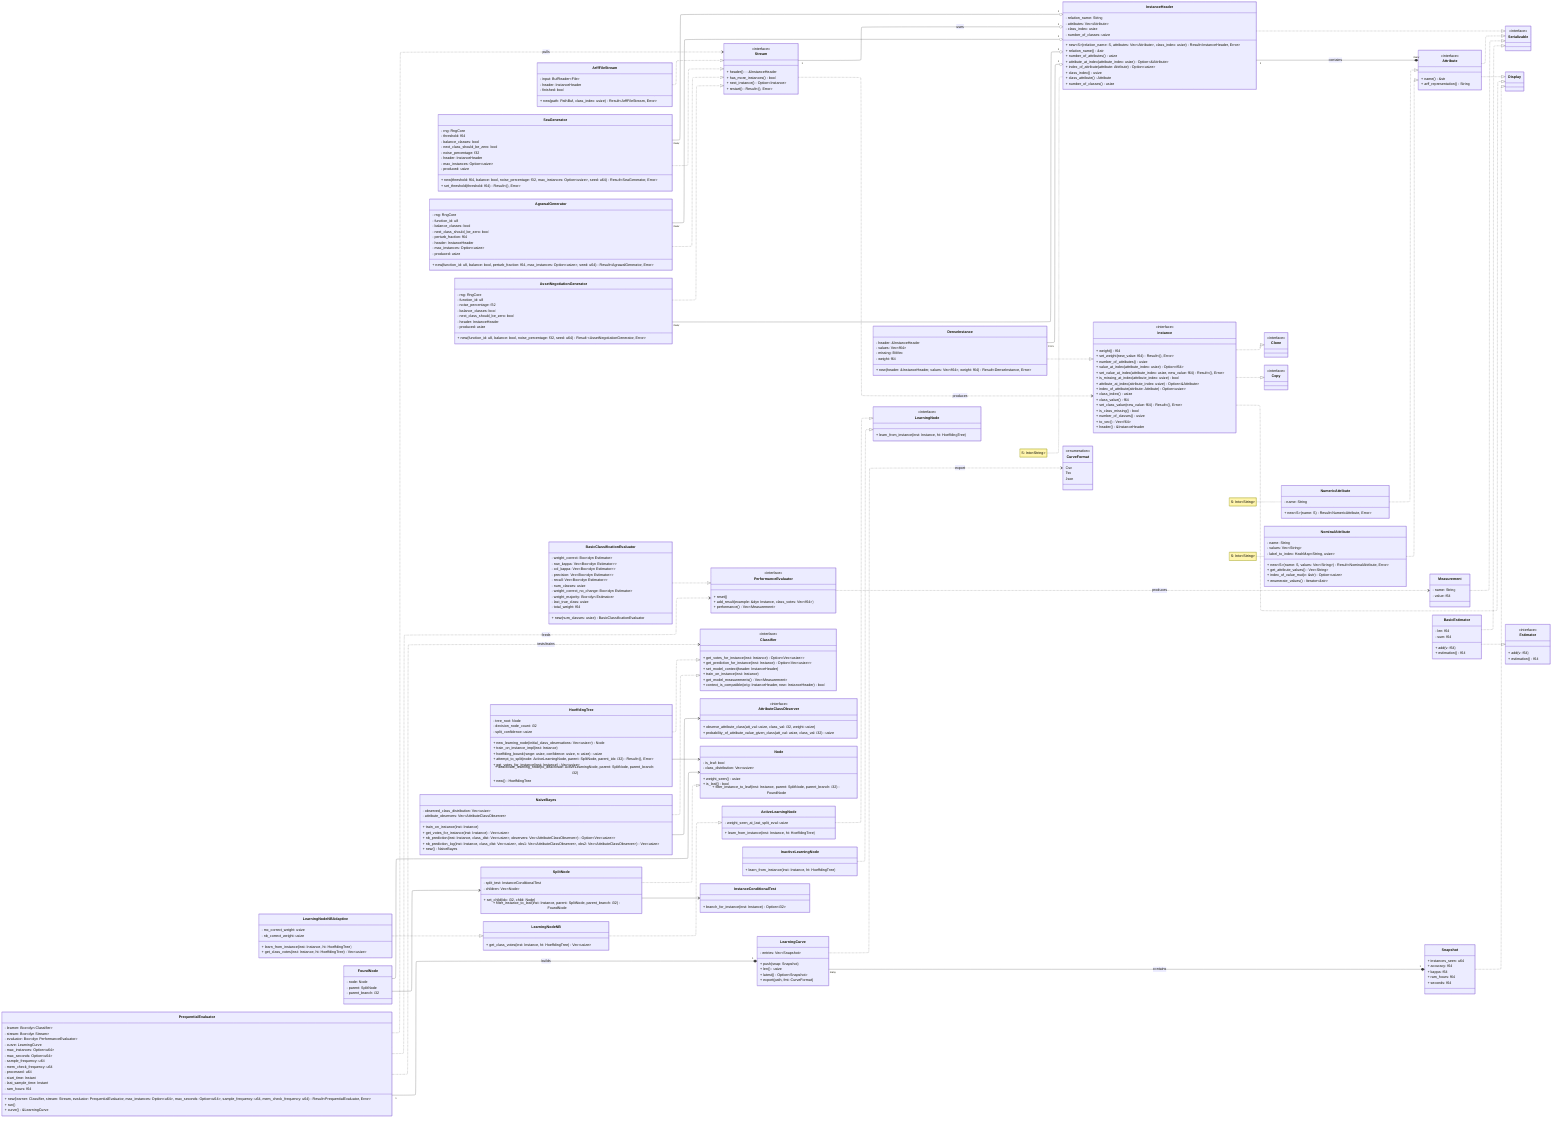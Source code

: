 ---
config:
  theme: default
  layout: elk
---
classDiagram

  %% Instances
  class InstanceHeader {
    - relation_name: String
    - attributes: Vec~Attribute~
    - class_index: usize
    - number_of_classes: usize

    + new~S~(relation_name: S, attributes: Vec~Attribute~, class_index: usize) Result~InstanceHeader, Error~
    + relation_name() &str
    + number_of_attributes() usize
    + attribute_at_index(attribute_index: usize) Option~&Attribute~
    + index_of_attribute(attribute: Attribute) Option~usize~
    + class_index() usize
    + class_attribute() Attribute
    + number_of_classes() usize
  }
  InstanceHeader ..|> Serializable
  InstanceHeader "1" --* "many" Attribute : contains
  note for InstanceHeader "S: Into<<x>String>"

  class Instance {
    <<interface>>
    + weight() f64
    + set_weight(new_value: f64) Result~&#40&#41, Error~

    + number_of_attributes() usize
    + value_at_index(attribute_index: usize) Option~f64~
    + set_value_at_index(attribute_index: usize, new_value: f64) Result~&#40&#41, Error~
    + is_missing_at_index(attribute_index: usize) bool

    + attribute_at_index(attribute_index: usize) Option~&Attribute~
    + index_of_attribute(attribute: Attribute) Option~usize~

    + class_index() usize
    + class_value() f64
    + set_class_value(new_value: f64) Result~&#40&#41, Error~
    + is_class_missing() bool
    + number_of_classes() usize

    + to_vec() Vec~f64~

    + header() &InstanceHeader
  }
  Instance ..|> Clone
  Instance ..|> Copy
  Instance ..|> Display

  class DenseInstance {
    - header: &InstanceHeader
    - values: Vec~f64~
    - missing: BitVec
    - weight: f64

    + new(header: &InstanceHeader, values: Vec~f64~, weight: f64) Result~DenseInstance, Error~
  }
  DenseInstance ..|> Instance
  DenseInstance "many" --o "1" InstanceHeader 


  %% Attributes
  class Attribute {
    <<interface>>

    + name() &str
    + arff_representation() String
  }
  note for NumericAttribute "S: Into<<x>String>"
  Attribute ..|> Serializable
  Attribute ..|> Display

  class NumericAttribute {
    - name: String
    + new~S~(name: S) Result~NumericAttribute, Error~
  }
  NumericAttribute ..|> Attribute

  class NominalAttribute {
    - name: String
    - values: Vec~String~
    - label_to_index: HashMap~String, usize~

    + new~S~(name: S, values: Vec~String~) Result~NominalAttribute, Error~
    + get_attribute_values() Vec~String~
    + index_of_value_mut(v: &str) Option~usize~
    + enumerate_values() Iterator~&str~
  }
  NominalAttribute ..|> Attribute
  note for NominalAttribute "S: Into<<x>String>"

  <<interface>> Serializable
  <<interface>> Copy
  <<interface>> Clone


  class Stream {
    <<interface>>
    + header(): &InstanceHeader
    + has_more_instances() bool
    + next_instance() Option~Instance~
    + restart() Result~&#40&#41, Error~
  }
  Stream "1" --o "1" InstanceHeader : uses
  Stream ..> Instance : produces

  class ArffFileStream {
    - input: BufReader~File~
    - header: InstanceHeader
    - finished: bool
    + new(path: PathBuf, class_index: usize) Result~ArffFileStream, Error~
  }
  ArffFileStream ..|> Stream

  class SeaGenerator {
    - rng: RngCore
    - threshold: f64
    - balance_classes: bool
    - next_class_should_be_zero: bool
    - noise_percentage: f32
    - header: InstanceHeader
    - max_instances: Option~usize~
    - produced: usize

    + new(threshold: f64, balance: bool, noise_percentage: f32, max_instances: Option~usize~, seed: u64) Result~SeaGenerator, Error~
    + set_threshold(threshold: f64) Result~&#40&#41, Error~
  }
  SeaGenerator ..|> Stream
  SeaGenerator "many" --o "1" InstanceHeader

  class AgrawalGenerator {
    - rng: RngCore
    - function_id: u8
    - balance_classes: bool
    - next_class_should_be_zero: bool
    - perturb_fraction: f64
    - header: InstanceHeader
    - max_instances: Option~usize~
    - produced: usize

    + new(function_id: u8, balance: bool, perturb_fraction: f64, max_instances: Option~usize~, seed: u64) Result~AgrawalGenerator, Error~
  }
  AgrawalGenerator ..|> Stream
  AgrawalGenerator "many" --o "1" InstanceHeader

  class AssetNegotiationGenerator {
    - rng: RngCore
    - function_id: u8
    - noise_percentage: f32
    - balance_classes: bool
    - next_class_should_be_zero: bool
    - header: InstanceHeader
    - produced: usize

    + new(function_id: u8, balance: bool, noise_percentage: f32, seed: u64) Result ~AssetNegotiationGenerator, Error~
  }
  AssetNegotiationGenerator ..|> Stream
  AssetNegotiationGenerator "many" --o "1" InstanceHeader

direction LR

  class PerformanceEvaluator {
    <<interface>>
    + reset()
    + add_result(example: &dyn Instance, class_votes: Vec~f64~)
    + performance() Vec~Measurement~
  }

  class Measurement {
    - name: String
    - value: f64
  }
  Measurement ..|> Serializable

  class Estimator {
    <<interface>>
    + add(v: f64)
    + estimation() f64
  }

  class BasicEstimator {
    - len: f64
    - sum: f64
    + add(v: f64)
    + estimation() f64
  }
  BasicEstimator ..|> Estimator
  BasicEstimator ..|> Serializable

  class BasicClassificationEvaluator {
    - weight_correct: Box~dyn Estimator~
    - row_kappa: Vec~Box~dyn Estimator~~
    - col_kappa: Vec~Box~dyn Estimator~~
    - precision: Vec~Box~dyn Estimator~~
    - recall: Vec~Box~dyn Estimator~~
    - num_classes: usize
    - weight_correct_no_change: Box~dyn Estimator~
    - weight_majority: Box~dyn Estimator~
    - last_true_class: usize
    - total_weight: f64

    + new(num_classes: usize) BasicClassificationEvaluator
  }

  BasicClassificationEvaluator ..|> PerformanceEvaluator
  PerformanceEvaluator ..> Measurement : produces

direction LR

  class Classifier {
    <<interface>>
    + get_votes_for_instance(inst: Instance) Option~Vec~usize~~
    + get_prediction_for_instance(inst: Instance) Option~Vec~usize~~
    + set_model_context(header: InstanceHeader)
    + train_on_instance(inst: Instance)
    + get_model_measurements() Vec~Measurement~
    + context_is_compatible(orig: InstanceHeader, new: InstanceHeader) bool
  }

  class AttributeClassObserver {
    <<interface>>
    + observe_attribute_class(att_val: usize, class_val: i32, weight: usize)
    + probability_of_attribute_value_given_class(att_val: usize, class_val: i32) usize
  }

  class LearningNode {
    <<interface>>
    + learn_from_instance(inst: Instance, ht: HoeffdingTree)
  }

  class HoeffdingTree {
    - tree_root: Node
    - decision_node_count: i32
    - split_confidence: usize
    + new_learning_node(initial_class_observations: Vec~usize~) Node
    + train_on_instance_impl(inst: Instance)
    + hoeffding_bound(range: usize, confidence: usize, n: usize) usize
    + attempt_to_split(node: ActiveLearningNode, parent: SplitNode, parent_idx: i32) Result~&#40&#41, Error~
    + get_votes_for_instance(inst: Instance) Vec~usize~
    + deactivate_learning_node(to_deactivate: ActiveLearningNode, parent: SplitNode, parent_branch: i32)
    + new() HoeffdingTree
  }

  class NaiveBayes {
    - observed_class_distribution: Vec~usize~
    - attribute_observers: Vec~AttributeClassObserver~
    + train_on_instance(inst: Instance)
    + get_votes_for_instance(inst: Instance) Vec~usize~
    + nb_prediction(inst: Instance, class_dist: Vec~usize~, observers: Vec~AttributeClassObserver~) Option~Vec~usize~~
    + nb_prediction_log(inst: Instance, class_dist: Vec~usize~, obs1: Vec~AttributeClassObserver~, obs2: Vec~AttributeClassObserver~) Vec~usize~
    + new() NaiveBayes
  }

  class Node {
    - is_leaf: bool
    - class_distribution: Vec~usize~
    + weight_seen() usize
    + is_leaf() bool
    + filter_instance_to_leaf(inst: Instance, parent: SplitNode, parent_branch: i32) FoundNode
  }

  class SplitNode {
    - split_test: InstanceConditionalTest
    - children: Vec~Node~
    + set_child(idx: i32, child: Node)
    + filter_instance_to_leaf(inst: Instance, parent: SplitNode, parent_branch: i32) FoundNode
  }

  class ActiveLearningNode {
    - weight_seen_at_last_split_eval: usize
    + learn_from_instance(inst: Instance, ht: HoeffdingTree)
  }

  class InactiveLearningNode {
    + learn_from_instance(inst: Instance, ht: HoeffdingTree)
  }

  class LearningNodeNB {
    + get_class_votes(inst: Instance, ht: HoeffdingTree) Vec~usize~
  }

  class LearningNodeNBAdaptive {
    - mc_correct_weight: usize
    - nb_correct_weight: usize
    + learn_from_instance(inst: Instance, ht: HoeffdingTree)
    + get_class_votes(inst: Instance, ht: HoeffdingTree) Vec~usize~
  }

  class InstanceConditionalTest {
    + branch_for_instance(inst: Instance) Option~i32~
  }

  class FoundNode {
    - node: Node
    - parent: SplitNode
    - parent_branch: i32
  }

  HoeffdingTree ..|> Classifier
  NaiveBayes   ..|> Classifier

  LearningNodeNB        ..|> ActiveLearningNode
  LearningNodeNBAdaptive ..|> LearningNodeNB

  ActiveLearningNode   ..|> LearningNode
  InactiveLearningNode ..|> LearningNode
  SplitNode            ..|> Node

  HoeffdingTree --> Node
  SplitNode     --> InstanceConditionalTest
  FoundNode     --> Node
  FoundNode     --> SplitNode
  NaiveBayes    --> AttributeClassObserver

direction LR 

  class Snapshot {
    + instances_seen: u64
    + accuracy: f64
    + kappa: f64
    + ram_hours: f64
    + seconds: f64
  }
  Snapshot ..|> Display

  class LearningCurve {
    - entries: Vec~Snapshot~
    + push(snap: Snapshot)
    + len() usize
    + latest() Option~Snapshot~
    + export(path, fmt: CurveFormat)
  }

  class CurveFormat {
    <<enumeration>>
    Csv
    Tsv
    Json
  }

  class PrequentialEvaluator {
    - learner: Box~dyn Classifier~
    - stream:  Box~dyn Stream~
    - evaluator: Box~dyn PerformanceEvaluator~

    - curve: LearningCurve

    - max_instances: Option~u64~
    - max_seconds: Option~u64~
    - sample_frequency: u64
    - mem_check_frequency: u64

    - processed: u64
    - start_time: Instant
    - last_sample_time: Instant
    - ram_hours: f64

    + new(learner: Classifier, stream: Stream, evaluator: PrequentialEvaluator, max_instances: Option~u64~, max_seconds: Option~u64~, sample_frequency: u64, mem_check_frequency: u64) Result~PrequentialEvaluator, Error~
    + run()
    + curve() &LearningCurve
  }

  PrequentialEvaluator ..> Stream                : pulls
  PrequentialEvaluator ..> Classifier           : tests/trains
  PrequentialEvaluator ..> PerformanceEvaluator : feeds
  PrequentialEvaluator "1" --* "1" LearningCurve : builds
  LearningCurve "many" --* "1" Snapshot         : contains
  LearningCurve ..> CurveFormat                 : export